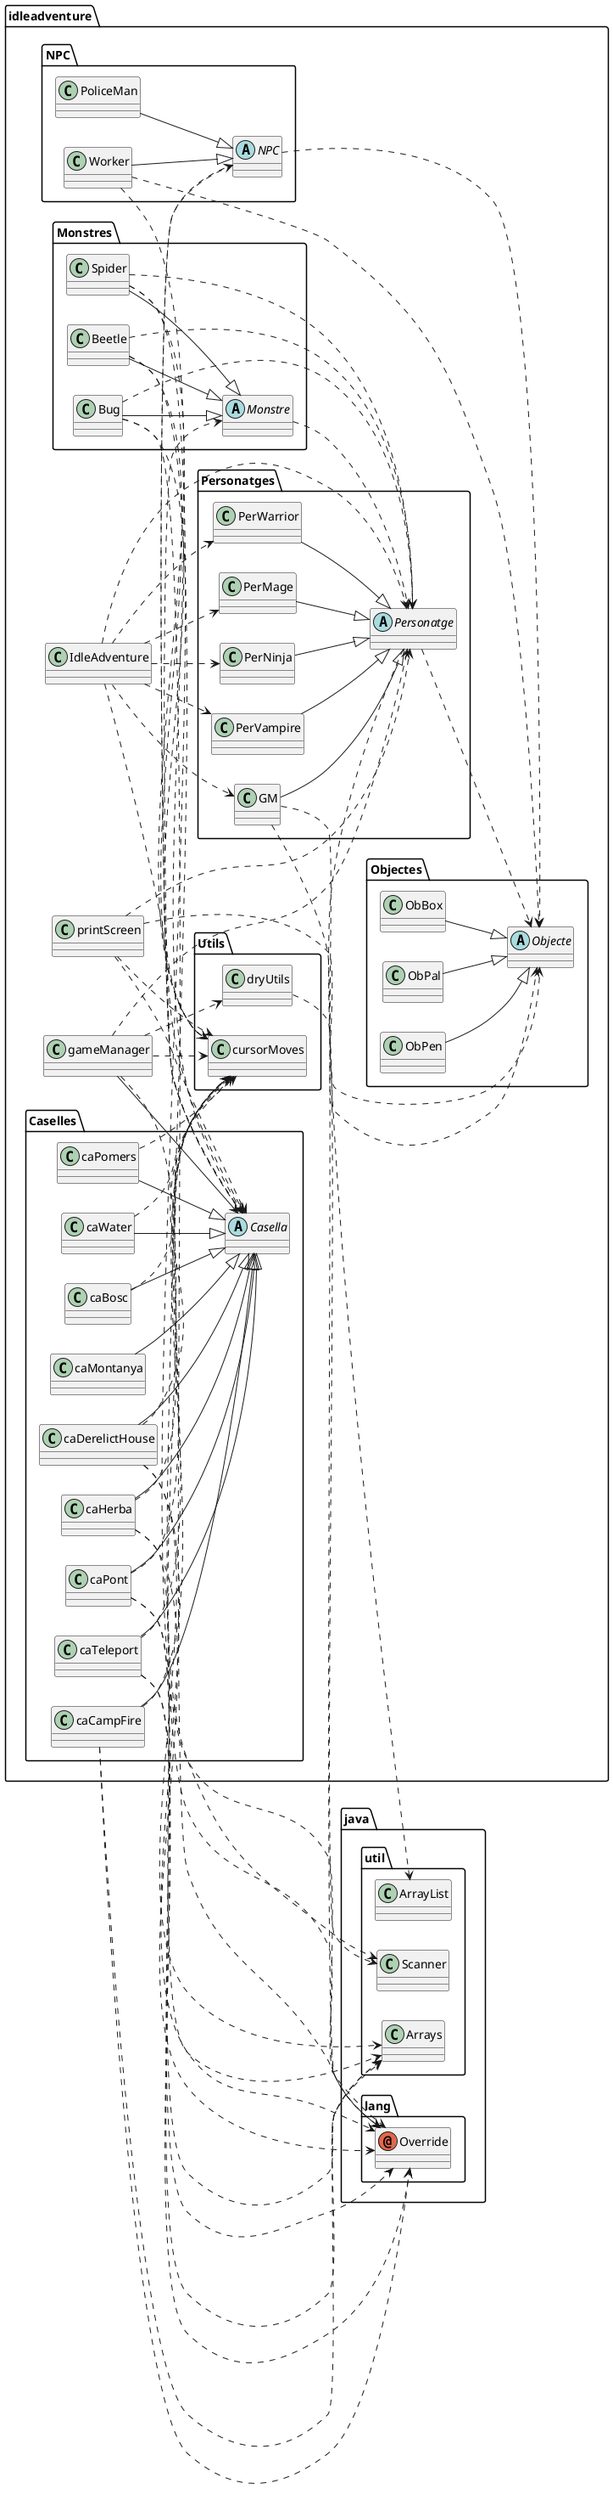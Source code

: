 @startuml
abstract class idleadventure.Caselles.Casella
abstract class idleadventure.Monstres.Monstre
abstract class idleadventure.NPC.NPC
abstract class idleadventure.Objectes.Objecte
abstract class idleadventure.Personatges.Personatge
left to right direction
annotation java.lang.Override
class idleadventure.Caselles.caBosc
class idleadventure.Caselles.caCampFire
class idleadventure.Caselles.caDerelictHouse
class idleadventure.Caselles.caHerba
class idleadventure.Caselles.caMontanya
class idleadventure.Caselles.caPomers
class idleadventure.Caselles.caPont
class idleadventure.Caselles.caTeleport
class idleadventure.Caselles.caWater
class idleadventure.IdleAdventure
class idleadventure.Monstres.Beetle
class idleadventure.Monstres.Bug
class idleadventure.Monstres.Spider
class idleadventure.NPC.PoliceMan
class idleadventure.NPC.Worker
class idleadventure.Objectes.ObBox
class idleadventure.Objectes.ObPal
class idleadventure.Objectes.ObPen
class idleadventure.Personatges.GM
class idleadventure.Personatges.PerMage
class idleadventure.Personatges.PerNinja
class idleadventure.Personatges.PerVampire
class idleadventure.Personatges.PerWarrior
class idleadventure.Utils.cursorMoves
class idleadventure.Utils.dryUtils
class idleadventure.gameManager
class idleadventure.printScreen
class java.util.ArrayList
class java.util.Arrays
class java.util.Scanner


idleadventure.Caselles.Casella ..> idleadventure.Monstres.Monstre
idleadventure.Caselles.Casella ..> idleadventure.NPC.NPC
idleadventure.Monstres.Monstre ..> idleadventure.Personatges.Personatge
idleadventure.NPC.NPC ..> idleadventure.Caselles.Casella
idleadventure.NPC.NPC ..> idleadventure.Objectes.Objecte
idleadventure.Personatges.Personatge ..> idleadventure.Objectes.Objecte
idleadventure.Personatges.Personatge ..> java.util.ArrayList
idleadventure.Caselles.caBosc --|> idleadventure.Caselles.Casella
idleadventure.Caselles.caBosc ..> idleadventure.Utils.cursorMoves
idleadventure.Caselles.caCampFire --|> idleadventure.Caselles.Casella
idleadventure.Caselles.caCampFire ..> java.lang.Override
idleadventure.Caselles.caCampFire ..> idleadventure.Utils.cursorMoves
idleadventure.Caselles.caCampFire ..> java.util.Arrays
idleadventure.Caselles.caDerelictHouse --|> idleadventure.Caselles.Casella
idleadventure.Caselles.caDerelictHouse ..> java.lang.Override
idleadventure.Caselles.caDerelictHouse ..> idleadventure.Utils.cursorMoves
idleadventure.Caselles.caDerelictHouse ..> java.util.Arrays
idleadventure.Caselles.caHerba --|> idleadventure.Caselles.Casella
idleadventure.Caselles.caHerba ..> java.lang.Override
idleadventure.Caselles.caHerba ..> idleadventure.Utils.cursorMoves
idleadventure.Caselles.caHerba ..> java.util.Arrays
idleadventure.Caselles.caMontanya --|> idleadventure.Caselles.Casella
idleadventure.Caselles.caPomers --|> idleadventure.Caselles.Casella
idleadventure.Caselles.caPomers ..> idleadventure.Utils.cursorMoves
idleadventure.Caselles.caPont --|> idleadventure.Caselles.Casella
idleadventure.Caselles.caPont ..> java.lang.Override
idleadventure.Caselles.caPont ..> idleadventure.Utils.cursorMoves
idleadventure.Caselles.caPont ..> java.util.Arrays
idleadventure.Caselles.caTeleport --|> idleadventure.Caselles.Casella
idleadventure.Caselles.caTeleport ..> java.lang.Override
idleadventure.Caselles.caTeleport ..> idleadventure.Utils.cursorMoves
idleadventure.Caselles.caTeleport ..> java.util.Arrays
idleadventure.Caselles.caWater --|> idleadventure.Caselles.Casella
idleadventure.Caselles.caWater ..> idleadventure.Utils.cursorMoves
idleadventure.IdleAdventure ..> idleadventure.Caselles.Casella
idleadventure.IdleAdventure ..> idleadventure.Personatges.Personatge
idleadventure.IdleAdventure ..> idleadventure.Personatges.GM
idleadventure.IdleAdventure ..> idleadventure.Personatges.PerMage
idleadventure.IdleAdventure ..> idleadventure.Personatges.PerNinja
idleadventure.IdleAdventure ..> idleadventure.Personatges.PerVampire
idleadventure.IdleAdventure ..> idleadventure.Personatges.PerWarrior
idleadventure.Monstres.Beetle --|> idleadventure.Monstres.Monstre
idleadventure.Monstres.Beetle ..> idleadventure.Personatges.Personatge
idleadventure.Monstres.Beetle ..> java.lang.Override
idleadventure.Monstres.Beetle ..> idleadventure.Utils.cursorMoves
idleadventure.Monstres.Bug --|> idleadventure.Monstres.Monstre
idleadventure.Monstres.Bug ..> idleadventure.Personatges.Personatge
idleadventure.Monstres.Bug ..> java.lang.Override
idleadventure.Monstres.Bug ..> idleadventure.Utils.cursorMoves
idleadventure.Monstres.Spider --|> idleadventure.Monstres.Monstre
idleadventure.Monstres.Spider ..> idleadventure.Personatges.Personatge
idleadventure.Monstres.Spider ..> java.lang.Override
idleadventure.Monstres.Spider ..> idleadventure.Utils.cursorMoves
idleadventure.NPC.PoliceMan --|> idleadventure.NPC.NPC
idleadventure.NPC.Worker ..> idleadventure.Caselles.Casella
idleadventure.NPC.Worker --|> idleadventure.NPC.NPC
idleadventure.NPC.Worker ..> idleadventure.Objectes.Objecte
idleadventure.Objectes.ObBox --|> idleadventure.Objectes.Objecte
idleadventure.Objectes.ObPal --|> idleadventure.Objectes.Objecte
idleadventure.Objectes.ObPen --|> idleadventure.Objectes.Objecte
idleadventure.Personatges.GM ..> idleadventure.Objectes.Objecte
idleadventure.Personatges.GM --|> idleadventure.Personatges.Personatge
idleadventure.Personatges.GM ..> java.lang.Override
idleadventure.Personatges.PerMage --|> idleadventure.Personatges.Personatge
idleadventure.Personatges.PerNinja --|> idleadventure.Personatges.Personatge
idleadventure.Personatges.PerVampire --|> idleadventure.Personatges.Personatge
idleadventure.Personatges.PerWarrior --|> idleadventure.Personatges.Personatge
idleadventure.Utils.dryUtils ..> java.util.Scanner
idleadventure.gameManager --> idleadventure.Caselles.Casella
idleadventure.gameManager ..> idleadventure.Personatges.Personatge
'idleadventure.gameManager ..> idleadventure.Caselles.caBosc
'idleadventure.gameManager ..> idleadventure.Caselles.caCampFire
'idleadventure.gameManager ..> idleadventure.Caselles.caDerelictHouse
'idleadventure.gameManager ..> idleadventure.Caselles.caHerba
'idleadventure.gameManager ..> idleadventure.Caselles.caMontanya
'idleadventure.gameManager ..> idleadventure.Caselles.caPomers
'idleadventure.gameManager ..> idleadventure.Caselles.caPont
'idleadventure.gameManager ..> idleadventure.Caselles.caTeleport
'idleadventure.gameManager ..> idleadventure.Caselles.caWater
'idleadventure.gameManager ..> idleadventure.Monstres.Beetle
'idleadventure.gameManager ..> idleadventure.Monstres.Spider
'idleadventure.gameManager ..> idleadventure.NPC.PoliceMan
'idleadventure.gameManager ..> idleadventure.NPC.Worker
'idleadventure.gameManager ..> idleadventure.Objectes.ObBox
'idleadventure.gameManager ..> idleadventure.Objectes.ObPal
'idleadventure.gameManager ..> idleadventure.Objectes.ObPen
idleadventure.gameManager ..> idleadventure.Utils.cursorMoves
idleadventure.gameManager ..> idleadventure.Utils.dryUtils
idleadventure.gameManager ..> java.util.Scanner
idleadventure.printScreen ..> idleadventure.Caselles.Casella
idleadventure.printScreen ..> idleadventure.Objectes.Objecte
idleadventure.printScreen ..> idleadventure.Personatges.Personatge
idleadventure.printScreen ..> idleadventure.Utils.cursorMoves
@enduml